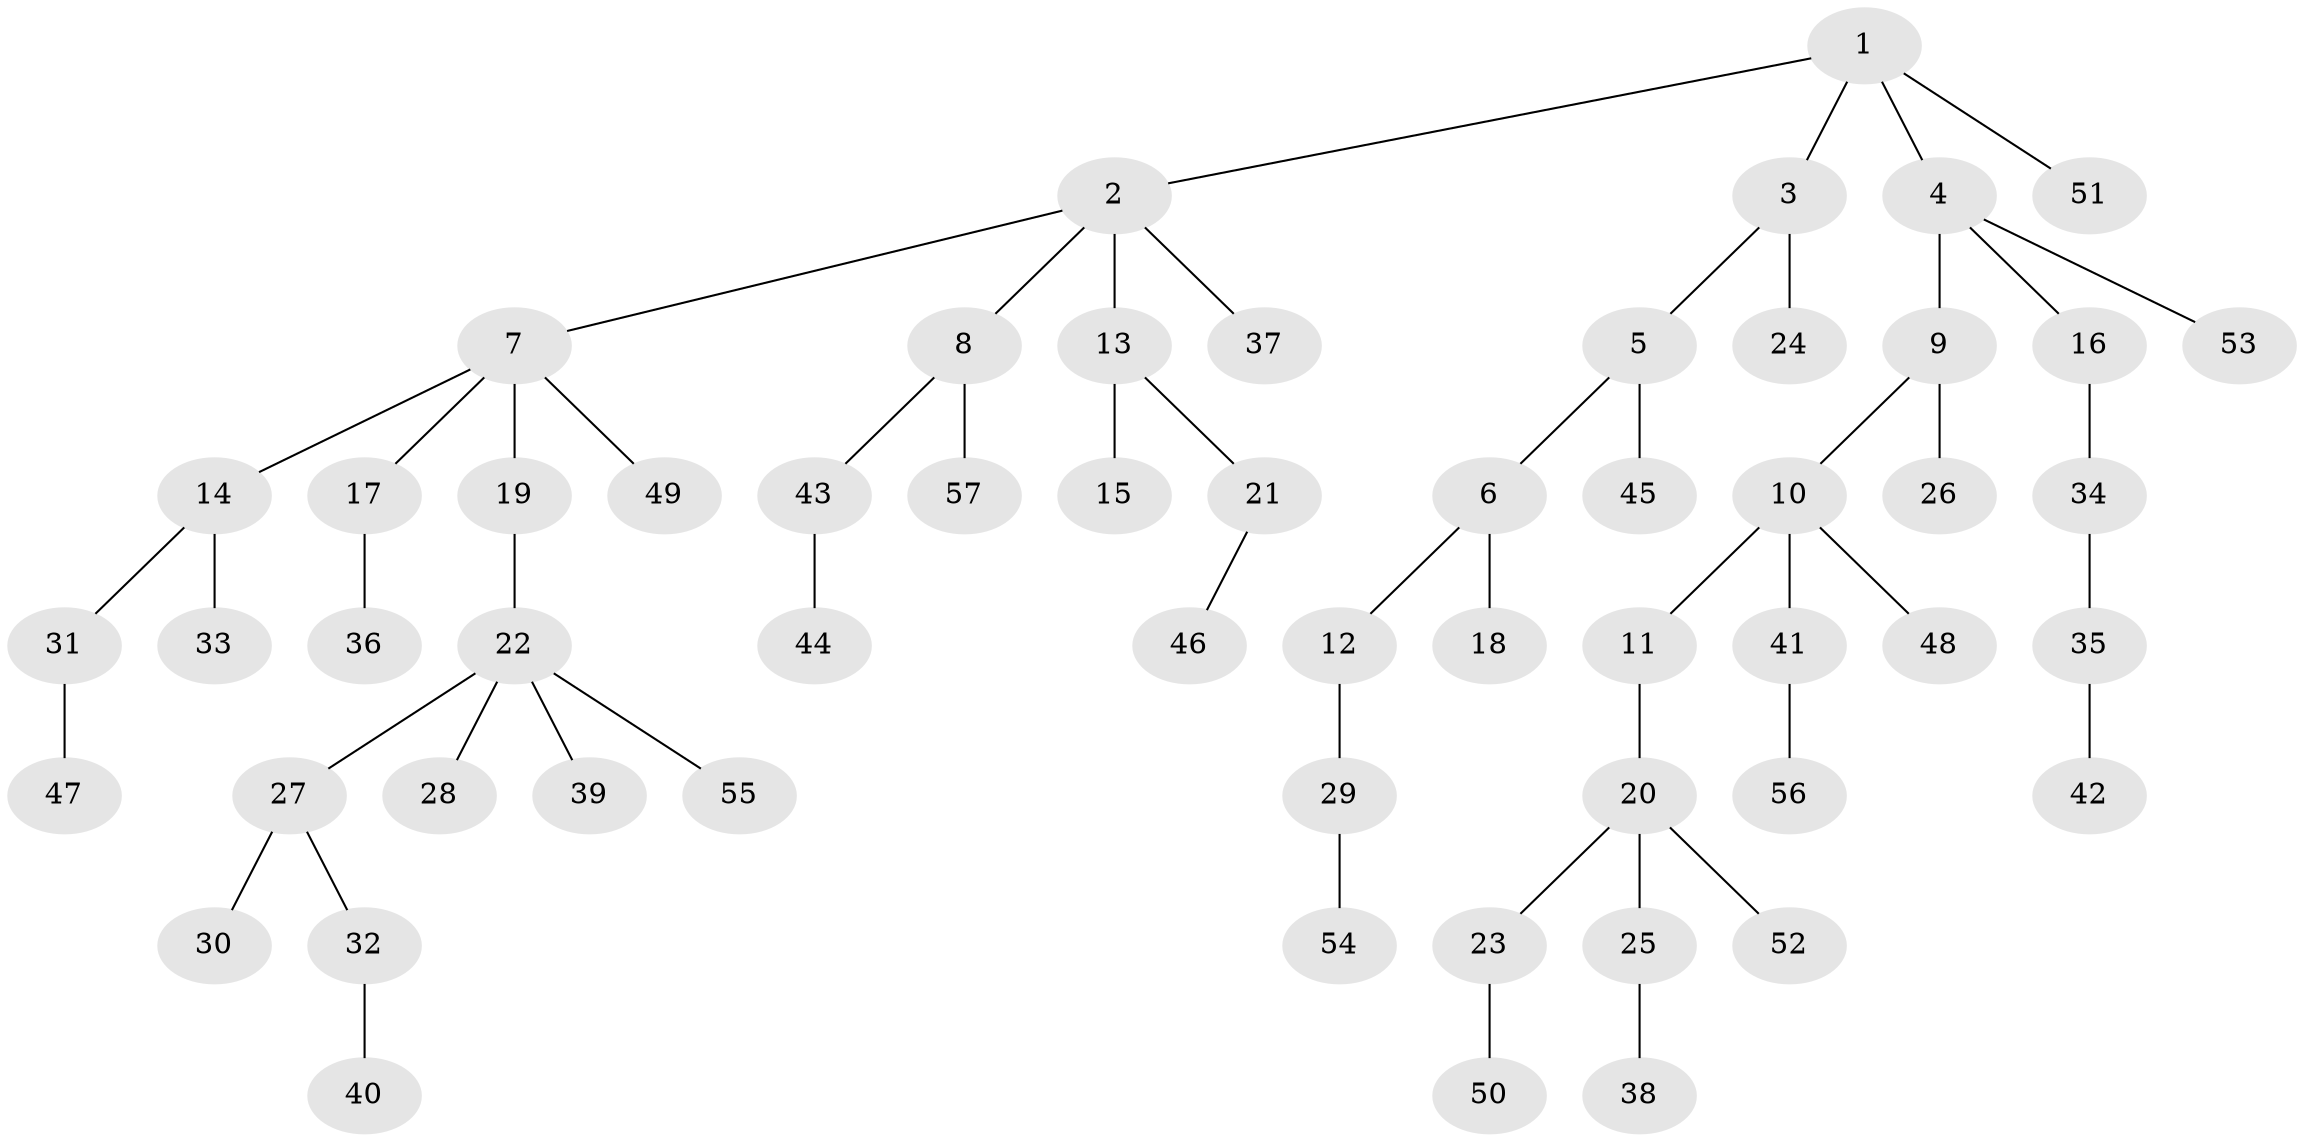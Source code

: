 // original degree distribution, {5: 0.009009009009009009, 1: 0.5225225225225225, 6: 0.036036036036036036, 4: 0.0990990990990991, 3: 0.13513513513513514, 2: 0.1981981981981982}
// Generated by graph-tools (version 1.1) at 2025/36/03/09/25 02:36:30]
// undirected, 57 vertices, 56 edges
graph export_dot {
graph [start="1"]
  node [color=gray90,style=filled];
  1;
  2;
  3;
  4;
  5;
  6;
  7;
  8;
  9;
  10;
  11;
  12;
  13;
  14;
  15;
  16;
  17;
  18;
  19;
  20;
  21;
  22;
  23;
  24;
  25;
  26;
  27;
  28;
  29;
  30;
  31;
  32;
  33;
  34;
  35;
  36;
  37;
  38;
  39;
  40;
  41;
  42;
  43;
  44;
  45;
  46;
  47;
  48;
  49;
  50;
  51;
  52;
  53;
  54;
  55;
  56;
  57;
  1 -- 2 [weight=1.0];
  1 -- 3 [weight=1.0];
  1 -- 4 [weight=1.0];
  1 -- 51 [weight=1.0];
  2 -- 7 [weight=1.0];
  2 -- 8 [weight=1.0];
  2 -- 13 [weight=1.0];
  2 -- 37 [weight=1.0];
  3 -- 5 [weight=1.0];
  3 -- 24 [weight=1.0];
  4 -- 9 [weight=1.0];
  4 -- 16 [weight=1.0];
  4 -- 53 [weight=1.0];
  5 -- 6 [weight=1.0];
  5 -- 45 [weight=1.0];
  6 -- 12 [weight=1.0];
  6 -- 18 [weight=1.0];
  7 -- 14 [weight=1.0];
  7 -- 17 [weight=1.0];
  7 -- 19 [weight=1.0];
  7 -- 49 [weight=1.0];
  8 -- 43 [weight=1.0];
  8 -- 57 [weight=1.0];
  9 -- 10 [weight=1.0];
  9 -- 26 [weight=2.0];
  10 -- 11 [weight=1.0];
  10 -- 41 [weight=1.0];
  10 -- 48 [weight=2.0];
  11 -- 20 [weight=2.0];
  12 -- 29 [weight=1.0];
  13 -- 15 [weight=1.0];
  13 -- 21 [weight=1.0];
  14 -- 31 [weight=1.0];
  14 -- 33 [weight=1.0];
  16 -- 34 [weight=1.0];
  17 -- 36 [weight=2.0];
  19 -- 22 [weight=1.0];
  20 -- 23 [weight=1.0];
  20 -- 25 [weight=1.0];
  20 -- 52 [weight=1.0];
  21 -- 46 [weight=1.0];
  22 -- 27 [weight=1.0];
  22 -- 28 [weight=1.0];
  22 -- 39 [weight=1.0];
  22 -- 55 [weight=1.0];
  23 -- 50 [weight=2.0];
  25 -- 38 [weight=1.0];
  27 -- 30 [weight=1.0];
  27 -- 32 [weight=1.0];
  29 -- 54 [weight=1.0];
  31 -- 47 [weight=1.0];
  32 -- 40 [weight=1.0];
  34 -- 35 [weight=1.0];
  35 -- 42 [weight=1.0];
  41 -- 56 [weight=1.0];
  43 -- 44 [weight=1.0];
}
